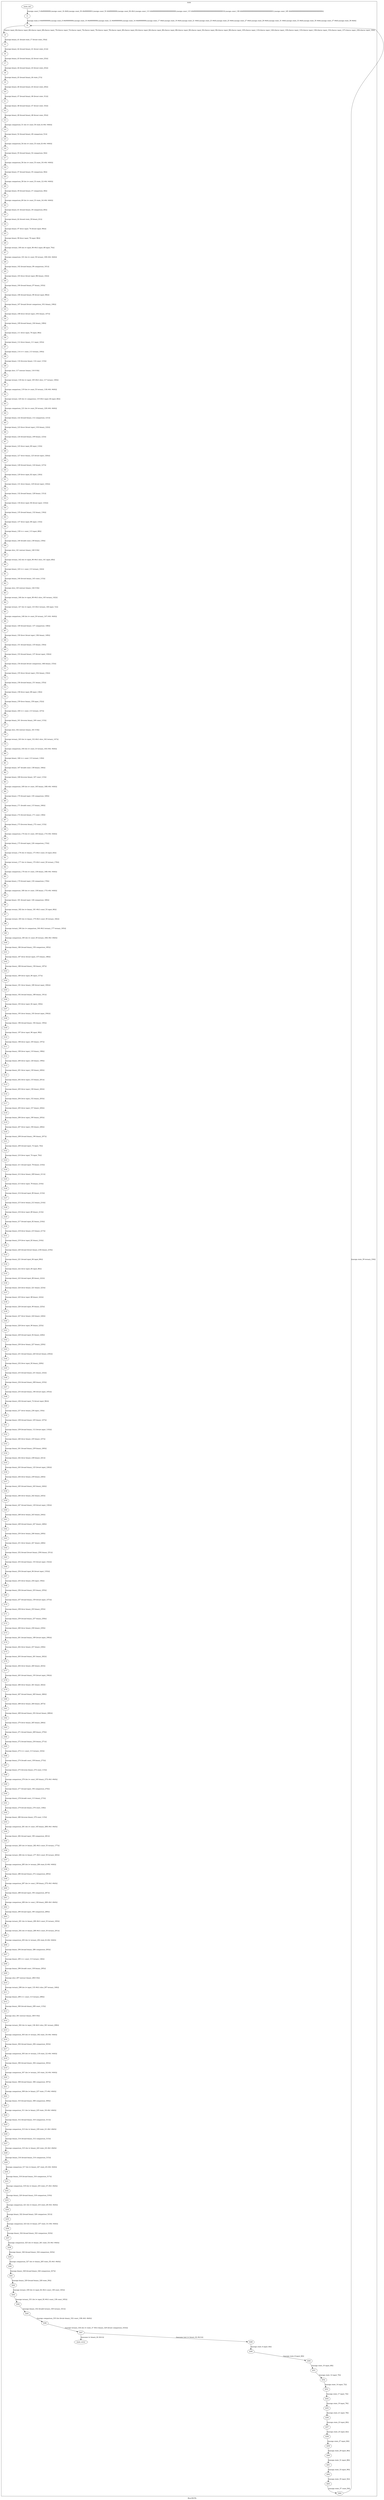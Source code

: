 digraph G {
label="Btor2XCFA";
subgraph cluster_0 {
label="main";
main_init[];
l1[];
l3[];
l4[];
l5[];
l6[];
l7[];
l8[];
l9[];
l10[];
l11[];
l12[];
l13[];
l14[];
l15[];
l16[];
l17[];
l18[];
l19[];
l20[];
l21[];
l22[];
l23[];
l24[];
l25[];
l26[];
l27[];
l28[];
l29[];
l30[];
l31[];
l32[];
l33[];
l34[];
l35[];
l36[];
l37[];
l38[];
l39[];
l40[];
l41[];
l42[];
l43[];
l44[];
l45[];
l46[];
l47[];
l48[];
l49[];
l50[];
l51[];
l52[];
l53[];
l54[];
l55[];
l56[];
l57[];
l58[];
l59[];
l60[];
l61[];
l62[];
l63[];
l64[];
l65[];
l66[];
l67[];
l68[];
l69[];
l70[];
l71[];
l72[];
l73[];
l74[];
l75[];
l76[];
l77[];
l78[];
l79[];
l80[];
l81[];
l82[];
l83[];
l84[];
l85[];
l86[];
l87[];
l88[];
l89[];
l90[];
l91[];
l92[];
l93[];
l94[];
l95[];
l96[];
l97[];
l98[];
l99[];
l100[];
l101[];
l102[];
l103[];
l104[];
l105[];
l106[];
l107[];
l108[];
l109[];
l110[];
l111[];
l112[];
l113[];
l114[];
l115[];
l116[];
l117[];
l118[];
l119[];
l120[];
l121[];
l122[];
l123[];
l124[];
l125[];
l126[];
l127[];
l128[];
l129[];
l130[];
l131[];
l132[];
l133[];
l134[];
l135[];
l136[];
l137[];
l138[];
l139[];
l140[];
l141[];
l142[];
l143[];
l144[];
l145[];
l146[];
l147[];
l148[];
l149[];
l150[];
l151[];
l152[];
l153[];
l154[];
l155[];
l156[];
l157[];
l158[];
l159[];
l160[];
l161[];
l162[];
l163[];
l164[];
l165[];
l166[];
l167[];
l168[];
l169[];
l170[];
l171[];
l172[];
l173[];
l174[];
l175[];
l176[];
l177[];
l178[];
l179[];
l180[];
l181[];
l182[];
l183[];
l184[];
l185[];
l186[];
l187[];
l188[];
l189[];
l190[];
l191[];
l192[];
l193[];
l194[];
l195[];
l196[];
l197[];
l198[];
l199[];
l200[];
l201[];
l202[];
l203[];
l204[];
l205[];
l206[];
l207[];
l208[];
l209[];
l210[];
l211[];
l212[];
l213[];
l214[];
l215[];
l216[];
l217[];
l218[];
l219[];
l220[];
l221[];
l222[];
l223[];
l224[];
l225[];
l226[];
l227[];
l228[];
l229[];
l230[];
l231[];
l232[];
l233[];
l234[];
l235[];
l236[];
l237[];
l238[];
l239[];
l240[];
l241[];
l242[];
l243[];
l244[];
l245[];
l246[];
l247[];
main_error[];
l248[];
l249[];
l250[];
l251[];
l252[];
l253[];
l254[];
l255[];
l256[];
l257[];
l258[];
l259[];
l260[];
l261[];
l262[];
l263[];
l264[];
main_init -> l1 [label="[(assign const_5 #b00000000),(assign const_16 #b0),(assign const_50 #b00000001),(assign const_53 #b00000000),(assign const_94 #b1),(assign const_113 #b000000000000000000000000),(assign const_115 #b00000000000000000000000000000010),(assign const_138 #b00000000000000000000000000000001),(assign const_165 #b00000000000000000000000000000000)] "];
l3 -> l4 [label="[(havoc input_64),(havoc input_66),(havoc input_68),(havoc input_70),(havoc input_72),(havoc input_74),(havoc input_76),(havoc input_78),(havoc input_80),(havoc input_82),(havoc input_84),(havoc input_86),(havoc input_88),(havoc input_90),(havoc input_92),(havoc input_96),(havoc input_98),(havoc input_105),(havoc input_110),(havoc input_126),(havoc input_130),(havoc input_133),(havoc input_136),(havoc input_152),(havoc input_157),(havoc input_190),(havoc input_194)] "];
l4 -> l5 [label="[(assign binary_41 (bvand state_17 (bvnot state_19)))] "];
l5 -> l6 [label="[(assign binary_42 (bvand binary_41 (bvnot state_21)))] "];
l6 -> l7 [label="[(assign binary_43 (bvand binary_42 (bvnot state_23)))] "];
l7 -> l8 [label="[(assign binary_44 (bvand binary_43 (bvnot state_25)))] "];
l8 -> l9 [label="[(assign binary_45 (bvand binary_44 state_27))] "];
l9 -> l10 [label="[(assign binary_46 (bvand binary_45 (bvnot state_29)))] "];
l10 -> l11 [label="[(assign binary_47 (bvand binary_46 (bvnot state_31)))] "];
l11 -> l12 [label="[(assign binary_48 (bvand binary_47 (bvnot state_33)))] "];
l12 -> l13 [label="[(assign binary_49 (bvand binary_48 (bvnot state_35)))] "];
l13 -> l14 [label="[(assign comparison_51 (ite (= const_50 state_6) #b1 #b0))] "];
l14 -> l15 [label="[(assign binary_52 (bvand binary_49 comparison_51))] "];
l15 -> l16 [label="[(assign comparison_54 (ite (= const_53 state_8) #b1 #b0))] "];
l16 -> l17 [label="[(assign binary_55 (bvand binary_52 comparison_54))] "];
l17 -> l18 [label="[(assign comparison_56 (ite (= const_53 state_10) #b1 #b0))] "];
l18 -> l19 [label="[(assign binary_57 (bvand binary_55 comparison_56))] "];
l19 -> l20 [label="[(assign comparison_58 (ite (= const_53 state_12) #b1 #b0))] "];
l20 -> l21 [label="[(assign binary_59 (bvand binary_57 comparison_58))] "];
l21 -> l22 [label="[(assign comparison_60 (ite (= const_53 state_14) #b1 #b0))] "];
l22 -> l23 [label="[(assign binary_61 (bvand binary_59 comparison_60))] "];
l23 -> l24 [label="[(assign binary_62 (bvand state_39 binary_61))] "];
l24 -> l25 [label="[(assign binary_97 (bvor input_74 (bvnot input_96)))] "];
l25 -> l26 [label="[(assign binary_99 (bvor input_76 input_96))] "];
l26 -> l27 [label="[(assign ternary_100 (ite (= input_96 #b1) input_68 input_70))] "];
l27 -> l28 [label="[(assign comparison_101 (ite (= const_50 ternary_100) #b1 #b0))] "];
l28 -> l29 [label="[(assign binary_102 (bvand binary_99 comparison_101))] "];
l29 -> l30 [label="[(assign binary_103 (bvor (bvnot input_98) binary_102))] "];
l30 -> l31 [label="[(assign binary_104 (bvand binary_97 binary_103))] "];
l31 -> l32 [label="[(assign binary_106 (bvand binary_99 (bvnot input_98)))] "];
l32 -> l33 [label="[(assign binary_107 (bvand (bvnot comparison_101) binary_106))] "];
l33 -> l34 [label="[(assign binary_108 (bvor (bvnot input_105) binary_107))] "];
l34 -> l35 [label="[(assign binary_109 (bvand binary_104 binary_108))] "];
l35 -> l36 [label="[(assign binary_111 (bvor input_78 input_98))] "];
l36 -> l37 [label="[(assign binary_112 (bvor binary_111 input_105))] "];
l37 -> l38 [label="[(assign binary_114 (++ const_113 ternary_100))] "];
l38 -> l39 [label="[(assign binary_116 (bvsrem binary_114 const_115))] "];
l39 -> l40 [label="[(assign slice_117 (extract binary_116 0 8))] "];
l40 -> l41 [label="[(assign ternary_118 (ite (= input_105 #b1) slice_117 ternary_100))] "];
l41 -> l42 [label="[(assign comparison_119 (ite (= const_53 ternary_118) #b1 #b0))] "];
l42 -> l43 [label="[(assign ternary_120 (ite (= comparison_119 #b1) input_64 input_66))] "];
l43 -> l44 [label="[(assign comparison_121 (ite (= const_50 ternary_120) #b1 #b0))] "];
l44 -> l45 [label="[(assign binary_122 (bvand binary_112 comparison_121))] "];
l45 -> l46 [label="[(assign binary_123 (bvor (bvnot input_110) binary_122))] "];
l46 -> l47 [label="[(assign binary_124 (bvand binary_109 binary_123))] "];
l47 -> l48 [label="[(assign binary_125 (bvor input_80 input_110))] "];
l48 -> l49 [label="[(assign binary_127 (bvor binary_125 (bvnot input_126)))] "];
l49 -> l50 [label="[(assign binary_128 (bvand binary_124 binary_127))] "];
l50 -> l51 [label="[(assign binary_129 (bvor input_82 input_126))] "];
l51 -> l52 [label="[(assign binary_131 (bvor binary_129 (bvnot input_130)))] "];
l52 -> l53 [label="[(assign binary_132 (bvand binary_128 binary_131))] "];
l53 -> l54 [label="[(assign binary_134 (bvor input_84 (bvnot input_133)))] "];
l54 -> l55 [label="[(assign binary_135 (bvand binary_132 binary_134))] "];
l55 -> l56 [label="[(assign binary_137 (bvor input_86 input_133))] "];
l56 -> l57 [label="[(assign binary_139 (++ const_113 input_68))] "];
l57 -> l58 [label="[(assign binary_140 (bvadd const_138 binary_139))] "];
l58 -> l59 [label="[(assign slice_141 (extract binary_140 0 8))] "];
l59 -> l60 [label="[(assign ternary_142 (ite (= input_96 #b1) slice_141 input_68))] "];
l60 -> l61 [label="[(assign binary_143 (++ const_113 ternary_142))] "];
l61 -> l62 [label="[(assign binary_144 (bvsub binary_143 const_115))] "];
l62 -> l63 [label="[(assign slice_145 (extract binary_144 0 8))] "];
l63 -> l64 [label="[(assign ternary_146 (ite (= input_98 #b1) slice_145 ternary_142))] "];
l64 -> l65 [label="[(assign ternary_147 (ite (= input_133 #b1) ternary_146 input_72))] "];
l65 -> l66 [label="[(assign comparison_148 (ite (= const_50 ternary_147) #b1 #b0))] "];
l66 -> l67 [label="[(assign binary_149 (bvand binary_137 comparison_148))] "];
l67 -> l68 [label="[(assign binary_150 (bvor (bvnot input_136) binary_149))] "];
l68 -> l69 [label="[(assign binary_151 (bvand binary_135 binary_150))] "];
l69 -> l70 [label="[(assign binary_153 (bvand binary_137 (bvnot input_136)))] "];
l70 -> l71 [label="[(assign binary_154 (bvand (bvnot comparison_148) binary_153))] "];
l71 -> l72 [label="[(assign binary_155 (bvor (bvnot input_152) binary_154))] "];
l72 -> l73 [label="[(assign binary_156 (bvand binary_151 binary_155))] "];
l73 -> l74 [label="[(assign binary_158 (bvor input_88 input_136))] "];
l74 -> l75 [label="[(assign binary_159 (bvor binary_158 input_152))] "];
l75 -> l76 [label="[(assign binary_160 (++ const_113 ternary_147))] "];
l76 -> l77 [label="[(assign binary_161 (bvsrem binary_160 const_115))] "];
l77 -> l78 [label="[(assign slice_162 (extract binary_161 0 8))] "];
l78 -> l79 [label="[(assign ternary_163 (ite (= input_152 #b1) slice_162 ternary_147))] "];
l79 -> l80 [label="[(assign comparison_164 (ite (= const_53 ternary_163) #b1 #b0))] "];
l80 -> l81 [label="[(assign binary_166 (++ const_113 ternary_118))] "];
l81 -> l82 [label="[(assign binary_167 (bvadd const_138 binary_166))] "];
l82 -> l83 [label="[(assign binary_168 (bvsrem binary_167 const_115))] "];
l83 -> l84 [label="[(assign comparison_169 (ite (= const_165 binary_168) #b1 #b0))] "];
l84 -> l85 [label="[(assign binary_170 (bvand input_130 comparison_169))] "];
l85 -> l86 [label="[(assign binary_171 (bvadd const_115 binary_166))] "];
l86 -> l87 [label="[(assign binary_172 (bvsub binary_171 const_138))] "];
l87 -> l88 [label="[(assign binary_173 (bvsrem binary_172 const_115))] "];
l88 -> l89 [label="[(assign comparison_174 (ite (= const_165 binary_173) #b1 #b0))] "];
l89 -> l90 [label="[(assign binary_175 (bvand input_126 comparison_174))] "];
l90 -> l91 [label="[(assign ternary_176 (ite (= binary_175 #b1) const_53 input_64))] "];
l91 -> l92 [label="[(assign ternary_177 (ite (= binary_170 #b1) const_50 ternary_176))] "];
l92 -> l93 [label="[(assign comparison_178 (ite (= const_138 binary_168) #b1 #b0))] "];
l93 -> l94 [label="[(assign binary_179 (bvand input_130 comparison_178))] "];
l94 -> l95 [label="[(assign comparison_180 (ite (= const_138 binary_173) #b1 #b0))] "];
l95 -> l96 [label="[(assign binary_181 (bvand input_126 comparison_180))] "];
l96 -> l97 [label="[(assign ternary_182 (ite (= binary_181 #b1) const_53 input_66))] "];
l97 -> l98 [label="[(assign ternary_183 (ite (= binary_179 #b1) const_50 ternary_182))] "];
l98 -> l99 [label="[(assign ternary_184 (ite (= comparison_164 #b1) ternary_177 ternary_183))] "];
l99 -> l100 [label="[(assign comparison_185 (ite (= const_50 ternary_184) #b1 #b0))] "];
l100 -> l101 [label="[(assign binary_186 (bvand binary_159 comparison_185))] "];
l101 -> l102 [label="[(assign binary_187 (bvor (bvnot input_157) binary_186))] "];
l102 -> l103 [label="[(assign binary_188 (bvand binary_156 binary_187))] "];
l103 -> l104 [label="[(assign binary_189 (bvor input_90 input_157))] "];
l104 -> l105 [label="[(assign binary_191 (bvor binary_189 (bvnot input_190)))] "];
l105 -> l106 [label="[(assign binary_192 (bvand binary_188 binary_191))] "];
l106 -> l107 [label="[(assign binary_193 (bvor input_92 input_190))] "];
l107 -> l108 [label="[(assign binary_195 (bvor binary_193 (bvnot input_194)))] "];
l108 -> l109 [label="[(assign binary_196 (bvand binary_192 binary_195))] "];
l109 -> l110 [label="[(assign binary_197 (bvor input_96 input_98))] "];
l110 -> l111 [label="[(assign binary_198 (bvor input_105 binary_197))] "];
l111 -> l112 [label="[(assign binary_199 (bvor input_110 binary_198))] "];
l112 -> l113 [label="[(assign binary_200 (bvor input_126 binary_199))] "];
l113 -> l114 [label="[(assign binary_201 (bvor input_130 binary_200))] "];
l114 -> l115 [label="[(assign binary_202 (bvor input_133 binary_201))] "];
l115 -> l116 [label="[(assign binary_203 (bvor input_136 binary_202))] "];
l116 -> l117 [label="[(assign binary_204 (bvor input_152 binary_203))] "];
l117 -> l118 [label="[(assign binary_205 (bvor input_157 binary_204))] "];
l118 -> l119 [label="[(assign binary_206 (bvor input_190 binary_205))] "];
l119 -> l120 [label="[(assign binary_207 (bvor input_194 binary_206))] "];
l120 -> l121 [label="[(assign binary_208 (bvand binary_196 binary_207))] "];
l121 -> l122 [label="[(assign binary_209 (bvand input_74 input_76))] "];
l122 -> l123 [label="[(assign binary_210 (bvor input_74 input_76))] "];
l123 -> l124 [label="[(assign binary_211 (bvand input_78 binary_210))] "];
l124 -> l125 [label="[(assign binary_212 (bvor binary_209 binary_211))] "];
l125 -> l126 [label="[(assign binary_213 (bvor input_78 binary_210))] "];
l126 -> l127 [label="[(assign binary_214 (bvand input_80 binary_213))] "];
l127 -> l128 [label="[(assign binary_215 (bvor binary_212 binary_214))] "];
l128 -> l129 [label="[(assign binary_216 (bvor input_80 binary_213))] "];
l129 -> l130 [label="[(assign binary_217 (bvand input_82 binary_216))] "];
l130 -> l131 [label="[(assign binary_218 (bvor binary_215 binary_217))] "];
l131 -> l132 [label="[(assign binary_219 (bvor input_82 binary_216))] "];
l132 -> l133 [label="[(assign binary_220 (bvand (bvnot binary_218) binary_219))] "];
l133 -> l134 [label="[(assign binary_221 (bvand input_84 input_86))] "];
l134 -> l135 [label="[(assign binary_222 (bvor input_84 input_86))] "];
l135 -> l136 [label="[(assign binary_223 (bvand input_88 binary_222))] "];
l136 -> l137 [label="[(assign binary_224 (bvor binary_221 binary_223))] "];
l137 -> l138 [label="[(assign binary_225 (bvor input_88 binary_222))] "];
l138 -> l139 [label="[(assign binary_226 (bvand input_90 binary_225))] "];
l139 -> l140 [label="[(assign binary_227 (bvor binary_224 binary_226))] "];
l140 -> l141 [label="[(assign binary_228 (bvor input_90 binary_225))] "];
l141 -> l142 [label="[(assign binary_229 (bvand input_92 binary_228))] "];
l142 -> l143 [label="[(assign binary_230 (bvor binary_227 binary_229))] "];
l143 -> l144 [label="[(assign binary_231 (bvand binary_220 (bvnot binary_230)))] "];
l144 -> l145 [label="[(assign binary_232 (bvor input_92 binary_228))] "];
l145 -> l146 [label="[(assign binary_233 (bvand binary_231 binary_232))] "];
l146 -> l147 [label="[(assign binary_234 (bvand binary_208 binary_233))] "];
l147 -> l148 [label="[(assign binary_235 (bvand binary_106 (bvnot input_105)))] "];
l148 -> l149 [label="[(assign binary_236 (bvand input_74 (bvnot input_96)))] "];
l149 -> l150 [label="[(assign binary_237 (bvor binary_236 input_130))] "];
l150 -> l151 [label="[(assign binary_238 (bvand binary_235 binary_237))] "];
l151 -> l152 [label="[(assign binary_239 (bvand binary_112 (bvnot input_110)))] "];
l152 -> l153 [label="[(assign binary_240 (bvor binary_235 binary_237))] "];
l153 -> l154 [label="[(assign binary_241 (bvand binary_239 binary_240))] "];
l154 -> l155 [label="[(assign binary_242 (bvor binary_238 binary_241))] "];
l155 -> l156 [label="[(assign binary_243 (bvand binary_125 (bvnot input_126)))] "];
l156 -> l157 [label="[(assign binary_244 (bvor binary_239 binary_240))] "];
l157 -> l158 [label="[(assign binary_245 (bvand binary_243 binary_244))] "];
l158 -> l159 [label="[(assign binary_246 (bvor binary_242 binary_245))] "];
l159 -> l160 [label="[(assign binary_247 (bvand binary_129 (bvnot input_130)))] "];
l160 -> l161 [label="[(assign binary_248 (bvor binary_243 binary_244))] "];
l161 -> l162 [label="[(assign binary_249 (bvand binary_247 binary_248))] "];
l162 -> l163 [label="[(assign binary_250 (bvor binary_246 binary_249))] "];
l163 -> l164 [label="[(assign binary_251 (bvor binary_247 binary_248))] "];
l164 -> l165 [label="[(assign binary_252 (bvand (bvnot binary_250) binary_251))] "];
l165 -> l166 [label="[(assign binary_253 (bvand binary_153 (bvnot input_152)))] "];
l166 -> l167 [label="[(assign binary_254 (bvand input_84 (bvnot input_133)))] "];
l167 -> l168 [label="[(assign binary_255 (bvor binary_254 input_194))] "];
l168 -> l169 [label="[(assign binary_256 (bvand binary_253 binary_255))] "];
l169 -> l170 [label="[(assign binary_257 (bvand binary_159 (bvnot input_157)))] "];
l170 -> l171 [label="[(assign binary_258 (bvor binary_253 binary_255))] "];
l171 -> l172 [label="[(assign binary_259 (bvand binary_257 binary_258))] "];
l172 -> l173 [label="[(assign binary_260 (bvor binary_256 binary_259))] "];
l173 -> l174 [label="[(assign binary_261 (bvand binary_189 (bvnot input_190)))] "];
l174 -> l175 [label="[(assign binary_262 (bvor binary_257 binary_258))] "];
l175 -> l176 [label="[(assign binary_263 (bvand binary_261 binary_262))] "];
l176 -> l177 [label="[(assign binary_264 (bvor binary_260 binary_263))] "];
l177 -> l178 [label="[(assign binary_265 (bvand binary_193 (bvnot input_194)))] "];
l178 -> l179 [label="[(assign binary_266 (bvor binary_261 binary_262))] "];
l179 -> l180 [label="[(assign binary_267 (bvand binary_265 binary_266))] "];
l180 -> l181 [label="[(assign binary_268 (bvor binary_264 binary_267))] "];
l181 -> l182 [label="[(assign binary_269 (bvand binary_252 (bvnot binary_268)))] "];
l182 -> l183 [label="[(assign binary_270 (bvor binary_265 binary_266))] "];
l183 -> l184 [label="[(assign binary_271 (bvand binary_269 binary_270))] "];
l184 -> l185 [label="[(assign binary_272 (bvand binary_234 binary_271))] "];
l185 -> l186 [label="[(assign binary_273 (++ const_113 ternary_163))] "];
l186 -> l187 [label="[(assign binary_274 (bvadd const_138 binary_273))] "];
l187 -> l188 [label="[(assign binary_275 (bvsrem binary_274 const_115))] "];
l188 -> l189 [label="[(assign comparison_276 (ite (= const_165 binary_275) #b1 #b0))] "];
l189 -> l190 [label="[(assign binary_277 (bvand input_194 comparison_276))] "];
l190 -> l191 [label="[(assign binary_278 (bvadd const_115 binary_273))] "];
l191 -> l192 [label="[(assign binary_279 (bvsub binary_278 const_138))] "];
l192 -> l193 [label="[(assign binary_280 (bvsrem binary_279 const_115))] "];
l193 -> l194 [label="[(assign comparison_281 (ite (= const_165 binary_280) #b1 #b0))] "];
l194 -> l195 [label="[(assign binary_282 (bvand input_190 comparison_281))] "];
l195 -> l196 [label="[(assign ternary_283 (ite (= binary_282 #b1) const_53 ternary_177))] "];
l196 -> l197 [label="[(assign ternary_284 (ite (= binary_277 #b1) const_50 ternary_283))] "];
l197 -> l198 [label="[(assign comparison_285 (ite (= ternary_284 state_6) #b1 #b0))] "];
l198 -> l199 [label="[(assign binary_286 (bvand binary_272 comparison_285))] "];
l199 -> l200 [label="[(assign comparison_287 (ite (= const_138 binary_275) #b1 #b0))] "];
l200 -> l201 [label="[(assign binary_288 (bvand input_194 comparison_287))] "];
l201 -> l202 [label="[(assign comparison_289 (ite (= const_138 binary_280) #b1 #b0))] "];
l202 -> l203 [label="[(assign binary_290 (bvand input_190 comparison_289))] "];
l203 -> l204 [label="[(assign ternary_291 (ite (= binary_290 #b1) const_53 ternary_183))] "];
l204 -> l205 [label="[(assign ternary_292 (ite (= binary_288 #b1) const_50 ternary_291))] "];
l205 -> l206 [label="[(assign comparison_293 (ite (= ternary_292 state_8) #b1 #b0))] "];
l206 -> l207 [label="[(assign binary_294 (bvand binary_286 comparison_293))] "];
l207 -> l208 [label="[(assign binary_295 (++ const_113 ternary_146))] "];
l208 -> l209 [label="[(assign binary_296 (bvadd const_138 binary_295))] "];
l209 -> l210 [label="[(assign slice_297 (extract binary_296 0 8))] "];
l210 -> l211 [label="[(assign ternary_298 (ite (= input_133 #b1) slice_297 ternary_146))] "];
l211 -> l212 [label="[(assign binary_299 (++ const_113 ternary_298))] "];
l212 -> l213 [label="[(assign binary_300 (bvsub binary_299 const_115))] "];
l213 -> l214 [label="[(assign slice_301 (extract binary_300 0 8))] "];
l214 -> l215 [label="[(assign ternary_302 (ite (= input_136 #b1) slice_301 ternary_298))] "];
l215 -> l216 [label="[(assign comparison_303 (ite (= ternary_302 state_10) #b1 #b0))] "];
l216 -> l217 [label="[(assign binary_304 (bvand binary_294 comparison_303))] "];
l217 -> l218 [label="[(assign comparison_305 (ite (= ternary_118 state_12) #b1 #b0))] "];
l218 -> l219 [label="[(assign binary_306 (bvand binary_304 comparison_305))] "];
l219 -> l220 [label="[(assign comparison_307 (ite (= ternary_163 state_14) #b1 #b0))] "];
l220 -> l221 [label="[(assign binary_308 (bvand binary_306 comparison_307))] "];
l221 -> l222 [label="[(assign comparison_309 (ite (= binary_237 state_17) #b1 #b0))] "];
l222 -> l223 [label="[(assign binary_310 (bvand binary_308 comparison_309))] "];
l223 -> l224 [label="[(assign comparison_311 (ite (= binary_235 state_19) #b1 #b0))] "];
l224 -> l225 [label="[(assign binary_312 (bvand binary_310 comparison_311))] "];
l225 -> l226 [label="[(assign comparison_313 (ite (= binary_239 state_21) #b1 #b0))] "];
l226 -> l227 [label="[(assign binary_314 (bvand binary_312 comparison_313))] "];
l227 -> l228 [label="[(assign comparison_315 (ite (= binary_243 state_23) #b1 #b0))] "];
l228 -> l229 [label="[(assign binary_316 (bvand binary_314 comparison_315))] "];
l229 -> l230 [label="[(assign comparison_317 (ite (= binary_247 state_25) #b1 #b0))] "];
l230 -> l231 [label="[(assign binary_318 (bvand binary_316 comparison_317))] "];
l231 -> l232 [label="[(assign comparison_319 (ite (= binary_255 state_27) #b1 #b0))] "];
l232 -> l233 [label="[(assign binary_320 (bvand binary_318 comparison_319))] "];
l233 -> l234 [label="[(assign comparison_321 (ite (= binary_253 state_29) #b1 #b0))] "];
l234 -> l235 [label="[(assign binary_322 (bvand binary_320 comparison_321))] "];
l235 -> l236 [label="[(assign comparison_323 (ite (= binary_257 state_31) #b1 #b0))] "];
l236 -> l237 [label="[(assign binary_324 (bvand binary_322 comparison_323))] "];
l237 -> l238 [label="[(assign comparison_325 (ite (= binary_261 state_33) #b1 #b0))] "];
l238 -> l239 [label="[(assign binary_326 (bvand binary_324 comparison_325))] "];
l239 -> l240 [label="[(assign comparison_327 (ite (= binary_265 state_35) #b1 #b0))] "];
l240 -> l241 [label="[(assign binary_328 (bvand binary_326 comparison_327))] "];
l241 -> l242 [label="[(assign binary_329 (bvand binary_328 state_39))] "];
l242 -> l243 [label="[(assign ternary_330 (ite (= input_82 #b1) const_138 const_165))] "];
l243 -> l244 [label="[(assign ternary_331 (ite (= input_92 #b1) const_138 const_165))] "];
l244 -> l245 [label="[(assign binary_332 (bvadd ternary_330 ternary_331))] "];
l245 -> l246 [label="[(assign comparison_333 (ite (bvule binary_332 const_138) #b1 #b0))] "];
l246 -> l247 [label="[(assign ternary_334 (ite (= state_37 #b1) binary_329 (bvnot comparison_333)))] "];
l247 -> main_error [label="[(assume (= binary_62 #b1))] "];
l247 -> l248 [label="[(assume (not (= binary_62 #b1)))] "];
l248 -> l249 [label="[(assign state_6 input_64)] "];
l249 -> l250 [label="[(assign state_8 input_66)] "];
l250 -> l251 [label="[(assign state_10 input_68)] "];
l251 -> l252 [label="[(assign state_12 input_70)] "];
l252 -> l253 [label="[(assign state_14 input_72)] "];
l253 -> l254 [label="[(assign state_17 input_74)] "];
l254 -> l255 [label="[(assign state_19 input_76)] "];
l255 -> l256 [label="[(assign state_21 input_78)] "];
l256 -> l257 [label="[(assign state_23 input_80)] "];
l257 -> l258 [label="[(assign state_25 input_82)] "];
l258 -> l259 [label="[(assign state_27 input_84)] "];
l259 -> l260 [label="[(assign state_29 input_86)] "];
l260 -> l261 [label="[(assign state_31 input_88)] "];
l261 -> l262 [label="[(assign state_33 input_90)] "];
l262 -> l263 [label="[(assign state_35 input_92)] "];
l263 -> l264 [label="[(assign state_37 const_94)] "];
l264 -> l3 [label="[(assign state_39 ternary_334)] "];
l1 -> l3 [label="[(assign state_6 #b00000000),(assign state_8 #b00000000),(assign state_10 #b00000000),(assign state_12 #b00000000),(assign state_14 #b00000000),(assign state_17 #b0),(assign state_19 #b0),(assign state_21 #b0),(assign state_23 #b0),(assign state_25 #b0),(assign state_27 #b0),(assign state_29 #b0),(assign state_31 #b0),(assign state_33 #b0),(assign state_35 #b0),(assign state_37 #b0),(assign state_39 #b0)] "];

}
}
